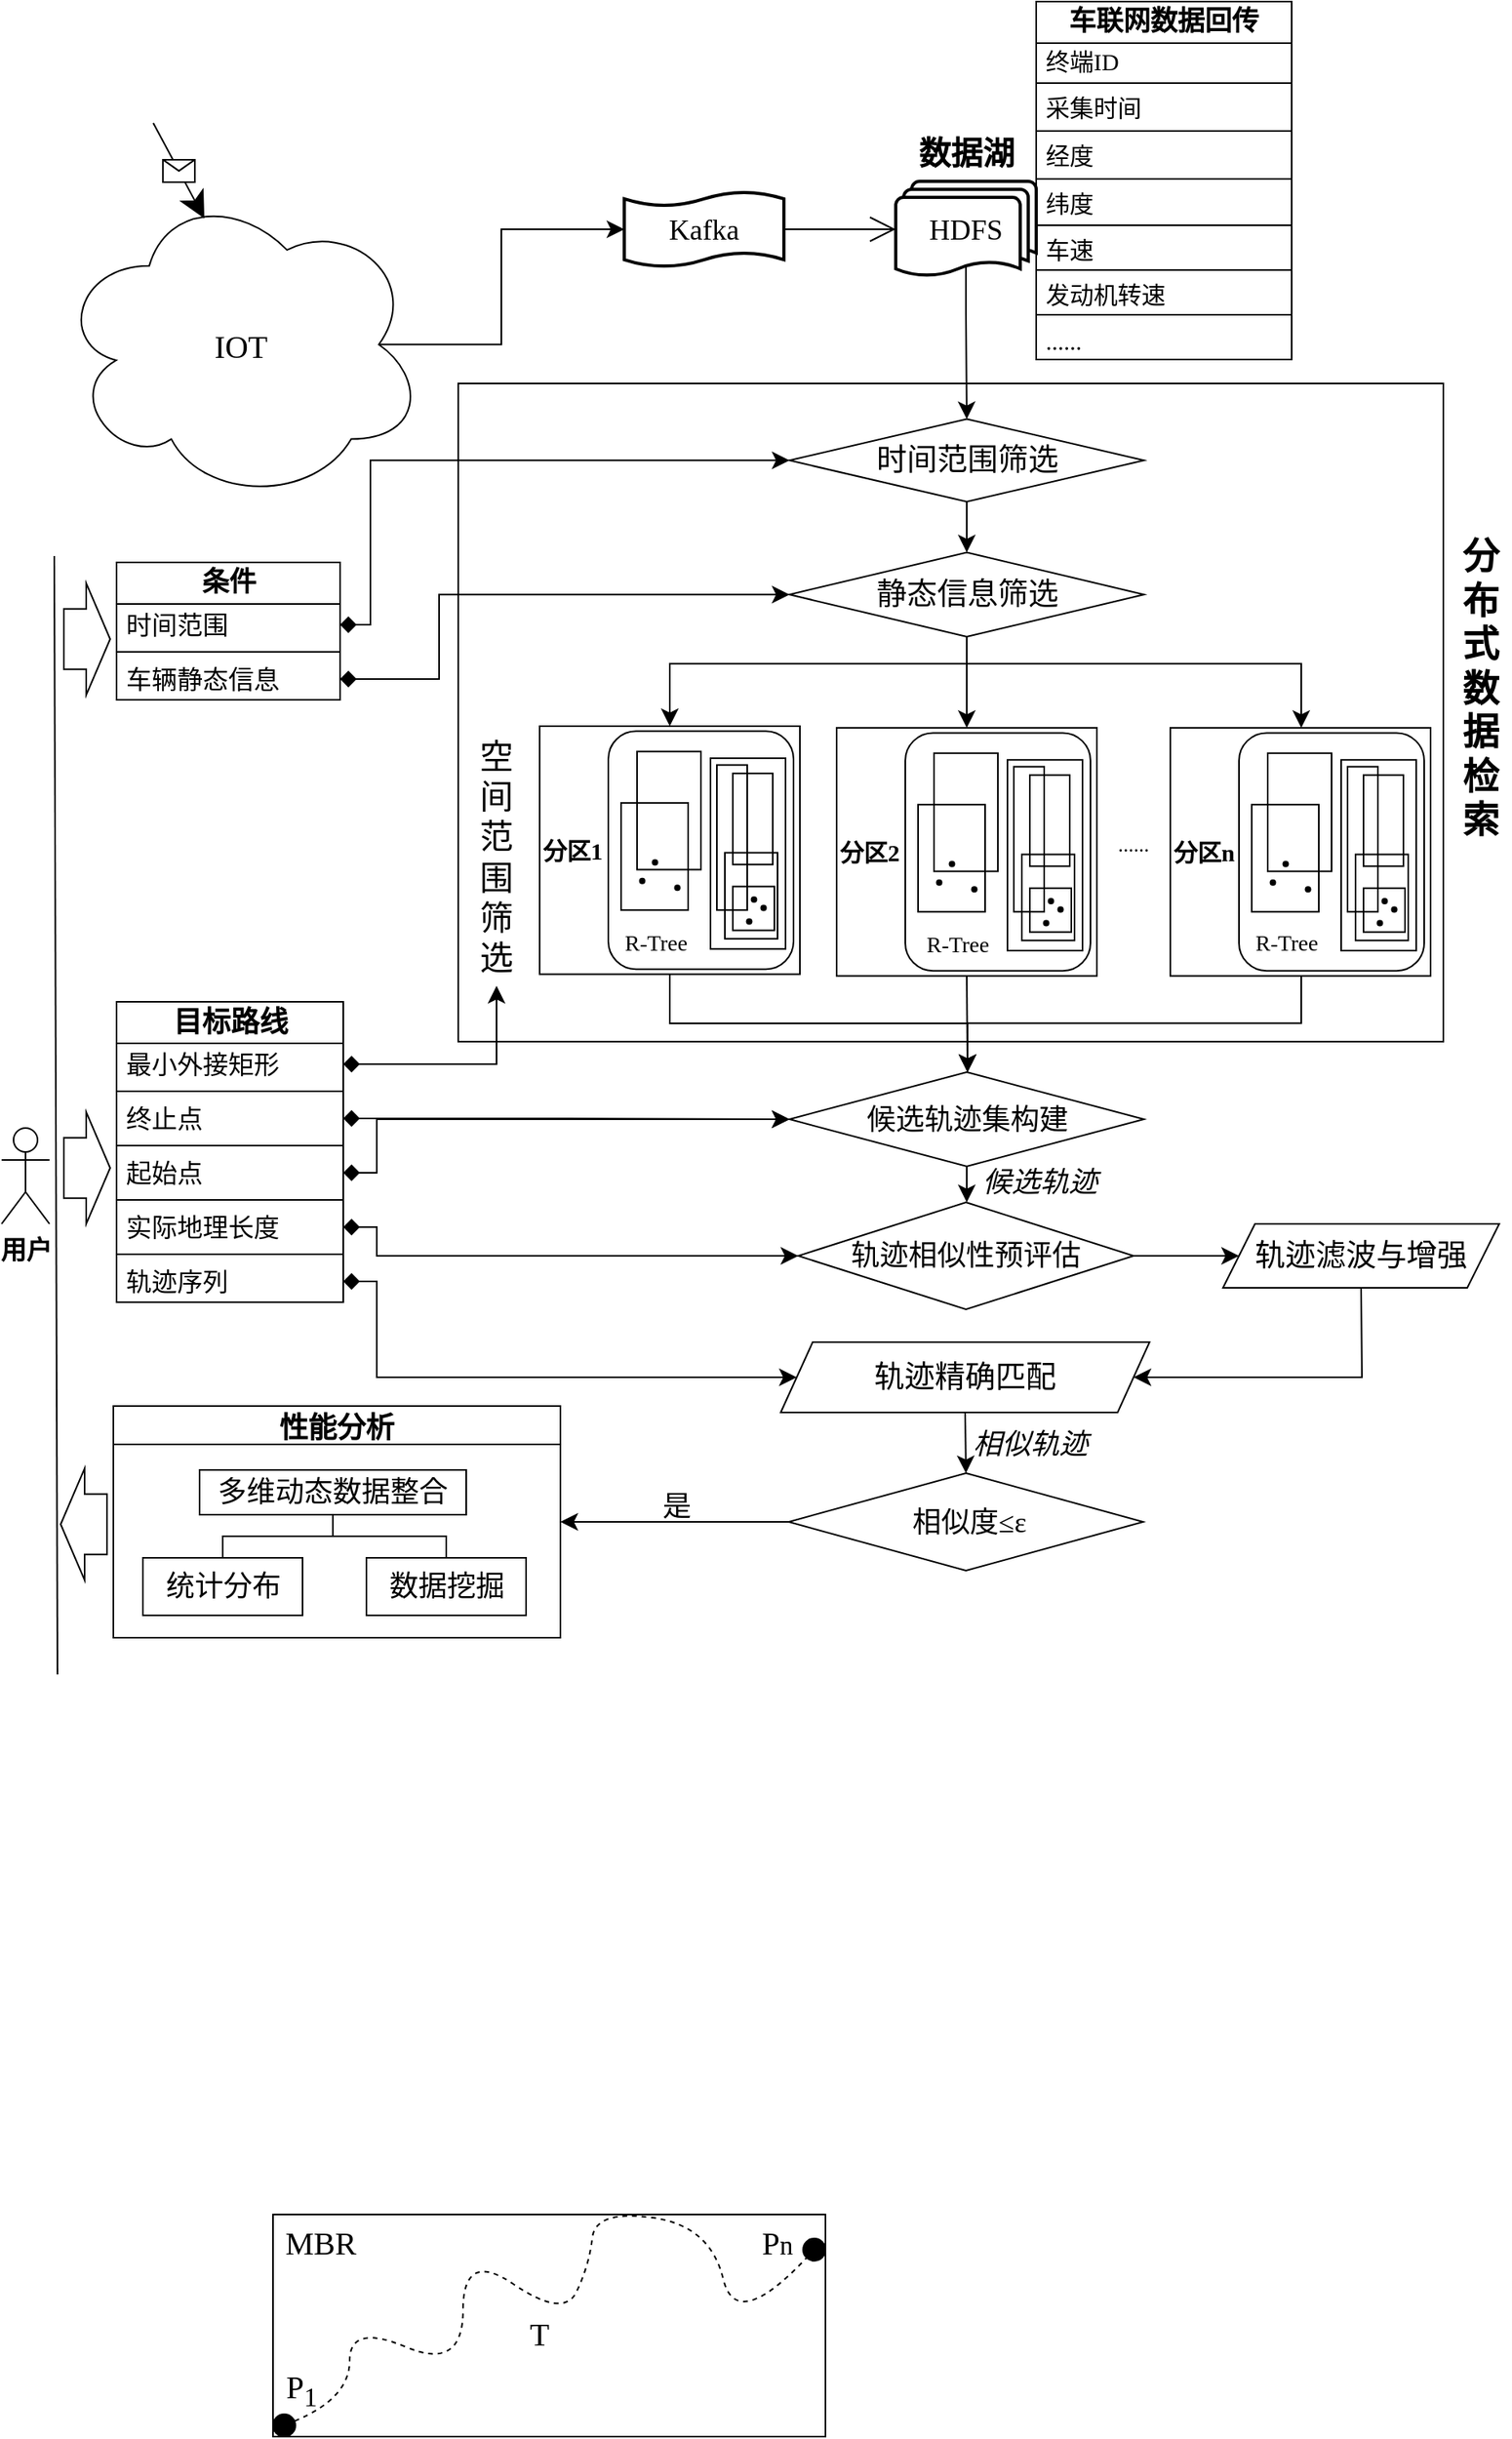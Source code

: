 <mxfile version="24.7.8">
  <diagram name="第 1 页" id="QPPe_mM45RTRhulqxfoM">
    <mxGraphModel dx="2209" dy="1094" grid="0" gridSize="10" guides="1" tooltips="1" connect="1" arrows="1" fold="1" page="1" pageScale="1" pageWidth="3300" pageHeight="2339" math="0" shadow="0">
      <root>
        <mxCell id="0" />
        <mxCell id="1" parent="0" />
        <mxCell id="G1OYZxIr4WpRyJIPXuP--4" value="" style="rounded=0;whiteSpace=wrap;html=1;fontFamily=Architects Daughter;fontSource=https%3A%2F%2Ffonts.googleapis.com%2Fcss%3Ffamily%3DArchitects%2BDaughter;" vertex="1" parent="1">
          <mxGeometry x="448" y="1485" width="346" height="139" as="geometry" />
        </mxCell>
        <mxCell id="3G0diSPvrYinm9wSDgkd-9" value="目标路线" style="swimlane;fontStyle=1;childLayout=stackLayout;horizontal=1;startSize=26;fillColor=none;horizontalStack=0;resizeParent=1;resizeParentMax=0;resizeLast=0;collapsible=1;marginBottom=0;html=1;fontFamily=宋体;fontSize=18;verticalAlign=middle;" parent="1" vertex="1">
          <mxGeometry x="350" y="726" width="142" height="188" as="geometry">
            <mxRectangle x="360" y="410" width="110" height="30" as="alternateBounds" />
          </mxGeometry>
        </mxCell>
        <mxCell id="3G0diSPvrYinm9wSDgkd-19" value="最小外接矩形" style="text;strokeColor=none;fillColor=none;align=left;verticalAlign=middle;spacingLeft=4;spacingRight=4;overflow=hidden;rotatable=0;points=[[0,0.5],[1,0.5]];portConstraint=eastwest;whiteSpace=wrap;html=1;fontFamily=宋体;fontStyle=0;fontSize=16;" parent="3G0diSPvrYinm9wSDgkd-9" vertex="1">
          <mxGeometry y="26" width="142" height="26" as="geometry" />
        </mxCell>
        <mxCell id="3G0diSPvrYinm9wSDgkd-36" value="" style="line;strokeWidth=1;fillColor=none;align=left;verticalAlign=middle;spacingTop=-1;spacingLeft=3;spacingRight=3;rotatable=0;labelPosition=right;points=[];portConstraint=eastwest;strokeColor=inherit;fontFamily=宋体;" parent="3G0diSPvrYinm9wSDgkd-9" vertex="1">
          <mxGeometry y="52" width="142" height="8" as="geometry" />
        </mxCell>
        <mxCell id="3G0diSPvrYinm9wSDgkd-18" value="终止点" style="text;strokeColor=none;fillColor=none;align=left;verticalAlign=middle;spacingLeft=4;spacingRight=4;overflow=hidden;rotatable=0;points=[[0,0.5],[1,0.5]];portConstraint=eastwest;whiteSpace=wrap;html=1;fontFamily=宋体;fontStyle=0;fontSize=16;" parent="3G0diSPvrYinm9wSDgkd-9" vertex="1">
          <mxGeometry y="60" width="142" height="26" as="geometry" />
        </mxCell>
        <mxCell id="3G0diSPvrYinm9wSDgkd-35" value="" style="line;strokeWidth=1;fillColor=none;align=left;verticalAlign=middle;spacingTop=-1;spacingLeft=3;spacingRight=3;rotatable=0;labelPosition=right;points=[];portConstraint=eastwest;strokeColor=inherit;fontFamily=宋体;" parent="3G0diSPvrYinm9wSDgkd-9" vertex="1">
          <mxGeometry y="86" width="142" height="8" as="geometry" />
        </mxCell>
        <mxCell id="3G0diSPvrYinm9wSDgkd-201" value="起始点" style="text;strokeColor=none;fillColor=none;align=left;verticalAlign=middle;spacingLeft=4;spacingRight=4;overflow=hidden;rotatable=0;points=[[0,0.5],[1,0.5]];portConstraint=eastwest;whiteSpace=wrap;html=1;fontFamily=宋体;fontStyle=0;fontSize=16;" parent="3G0diSPvrYinm9wSDgkd-9" vertex="1">
          <mxGeometry y="94" width="142" height="26" as="geometry" />
        </mxCell>
        <mxCell id="3G0diSPvrYinm9wSDgkd-37" value="" style="line;strokeWidth=1;fillColor=none;align=left;verticalAlign=middle;spacingTop=-1;spacingLeft=3;spacingRight=3;rotatable=0;labelPosition=right;points=[];portConstraint=eastwest;strokeColor=inherit;fontFamily=宋体;" parent="3G0diSPvrYinm9wSDgkd-9" vertex="1">
          <mxGeometry y="120" width="142" height="8" as="geometry" />
        </mxCell>
        <mxCell id="3G0diSPvrYinm9wSDgkd-12" value="实际地理长度" style="text;strokeColor=none;fillColor=none;align=left;verticalAlign=middle;spacingLeft=4;spacingRight=4;overflow=hidden;rotatable=0;points=[[0,0.5],[1,0.5]];portConstraint=eastwest;whiteSpace=wrap;html=1;fontFamily=宋体;fontStyle=0;fontSize=16;" parent="3G0diSPvrYinm9wSDgkd-9" vertex="1">
          <mxGeometry y="128" width="142" height="26" as="geometry" />
        </mxCell>
        <mxCell id="3G0diSPvrYinm9wSDgkd-34" value="" style="line;strokeWidth=1;fillColor=none;align=left;verticalAlign=middle;spacingTop=-1;spacingLeft=3;spacingRight=3;rotatable=0;labelPosition=right;points=[];portConstraint=eastwest;strokeColor=inherit;fontFamily=宋体;" parent="3G0diSPvrYinm9wSDgkd-9" vertex="1">
          <mxGeometry y="154" width="142" height="8" as="geometry" />
        </mxCell>
        <mxCell id="3G0diSPvrYinm9wSDgkd-10" value="轨迹序列" style="text;strokeColor=none;fillColor=none;align=left;verticalAlign=middle;spacingLeft=4;spacingRight=4;overflow=hidden;rotatable=0;points=[[0,0.5],[1,0.5]];portConstraint=eastwest;whiteSpace=wrap;html=1;fontFamily=宋体;fontStyle=0;fontSize=16;" parent="3G0diSPvrYinm9wSDgkd-9" vertex="1">
          <mxGeometry y="162" width="142" height="26" as="geometry" />
        </mxCell>
        <mxCell id="3G0diSPvrYinm9wSDgkd-20" value="Kafka" style="shape=tape;whiteSpace=wrap;html=1;strokeWidth=2;size=0.19;fontFamily=宋体;fontStyle=0;fontSize=18;" parent="1" vertex="1">
          <mxGeometry x="668" y="219" width="100" height="47" as="geometry" />
        </mxCell>
        <mxCell id="3G0diSPvrYinm9wSDgkd-21" value="HDFS" style="strokeWidth=2;html=1;shape=mxgraph.flowchart.multi-document;whiteSpace=wrap;fontFamily=宋体;fontSize=18;fontStyle=0" parent="1" vertex="1">
          <mxGeometry x="838" y="212.5" width="88" height="60" as="geometry" />
        </mxCell>
        <mxCell id="3G0diSPvrYinm9wSDgkd-22" style="edgeStyle=none;curved=1;rounded=0;orthogonalLoop=1;jettySize=auto;html=1;exitX=1;exitY=0.5;exitDx=0;exitDy=0;exitPerimeter=0;entryX=0;entryY=0.5;entryDx=0;entryDy=0;entryPerimeter=0;fontFamily=宋体;fontSize=16;startSize=14;endArrow=open;endSize=14;sourcePerimeterSpacing=8;targetPerimeterSpacing=8;" parent="1" source="3G0diSPvrYinm9wSDgkd-20" target="3G0diSPvrYinm9wSDgkd-21" edge="1">
          <mxGeometry relative="1" as="geometry" />
        </mxCell>
        <mxCell id="3G0diSPvrYinm9wSDgkd-23" value="车联网数据回传" style="swimlane;fontStyle=1;align=center;verticalAlign=middle;childLayout=stackLayout;horizontal=1;startSize=26;horizontalStack=0;resizeParent=1;resizeParentMax=0;resizeLast=0;collapsible=1;marginBottom=0;whiteSpace=wrap;html=1;fontFamily=宋体;fontSize=17;" parent="1" vertex="1">
          <mxGeometry x="926" y="100" width="160" height="224" as="geometry" />
        </mxCell>
        <mxCell id="3G0diSPvrYinm9wSDgkd-24" value="终端ID" style="text;strokeColor=none;fillColor=none;align=left;verticalAlign=middle;spacingLeft=4;spacingRight=4;overflow=hidden;rotatable=0;points=[[0,0.5],[1,0.5]];portConstraint=eastwest;whiteSpace=wrap;html=1;fontFamily=宋体;fontSize=15;fontColor=#000000;" parent="3G0diSPvrYinm9wSDgkd-23" vertex="1">
          <mxGeometry y="26" width="160" height="21" as="geometry" />
        </mxCell>
        <mxCell id="3G0diSPvrYinm9wSDgkd-38" value="" style="line;strokeWidth=1;fillColor=none;align=left;verticalAlign=middle;spacingTop=-1;spacingLeft=3;spacingRight=3;rotatable=0;labelPosition=right;points=[];portConstraint=eastwest;strokeColor=inherit;fontFamily=宋体;" parent="3G0diSPvrYinm9wSDgkd-23" vertex="1">
          <mxGeometry y="47" width="160" height="8" as="geometry" />
        </mxCell>
        <mxCell id="3G0diSPvrYinm9wSDgkd-27" value="采集时间" style="text;strokeColor=none;fillColor=none;align=left;verticalAlign=middle;spacingLeft=4;spacingRight=4;overflow=hidden;rotatable=0;points=[[0,0.5],[1,0.5]];portConstraint=eastwest;whiteSpace=wrap;html=1;fontFamily=宋体;fontSize=15;fontColor=#000000;" parent="3G0diSPvrYinm9wSDgkd-23" vertex="1">
          <mxGeometry y="55" width="160" height="22" as="geometry" />
        </mxCell>
        <mxCell id="3G0diSPvrYinm9wSDgkd-39" value="" style="line;strokeWidth=1;fillColor=none;align=left;verticalAlign=middle;spacingTop=-1;spacingLeft=3;spacingRight=3;rotatable=0;labelPosition=right;points=[];portConstraint=eastwest;strokeColor=inherit;fontFamily=宋体;" parent="3G0diSPvrYinm9wSDgkd-23" vertex="1">
          <mxGeometry y="77" width="160" height="8" as="geometry" />
        </mxCell>
        <mxCell id="3G0diSPvrYinm9wSDgkd-26" value="经度" style="text;strokeColor=none;fillColor=none;align=left;verticalAlign=middle;spacingLeft=4;spacingRight=4;overflow=hidden;rotatable=0;points=[[0,0.5],[1,0.5]];portConstraint=eastwest;whiteSpace=wrap;html=1;fontFamily=宋体;fontSize=15;fontColor=#000000;" parent="3G0diSPvrYinm9wSDgkd-23" vertex="1">
          <mxGeometry y="85" width="160" height="22" as="geometry" />
        </mxCell>
        <mxCell id="3G0diSPvrYinm9wSDgkd-51" value="" style="line;strokeWidth=1;fillColor=none;align=left;verticalAlign=middle;spacingTop=-1;spacingLeft=3;spacingRight=3;rotatable=0;labelPosition=right;points=[];portConstraint=eastwest;strokeColor=inherit;fontFamily=宋体;" parent="3G0diSPvrYinm9wSDgkd-23" vertex="1">
          <mxGeometry y="107" width="160" height="8" as="geometry" />
        </mxCell>
        <mxCell id="3G0diSPvrYinm9wSDgkd-48" value="纬度" style="text;strokeColor=none;fillColor=none;align=left;verticalAlign=middle;spacingLeft=4;spacingRight=4;overflow=hidden;rotatable=0;points=[[0,0.5],[1,0.5]];portConstraint=eastwest;whiteSpace=wrap;html=1;fontFamily=宋体;fontSize=15;fontColor=#000000;" parent="3G0diSPvrYinm9wSDgkd-23" vertex="1">
          <mxGeometry y="115" width="160" height="21" as="geometry" />
        </mxCell>
        <mxCell id="3G0diSPvrYinm9wSDgkd-52" value="" style="line;strokeWidth=1;fillColor=none;align=left;verticalAlign=middle;spacingTop=-1;spacingLeft=3;spacingRight=3;rotatable=0;labelPosition=right;points=[];portConstraint=eastwest;strokeColor=inherit;fontFamily=宋体;" parent="3G0diSPvrYinm9wSDgkd-23" vertex="1">
          <mxGeometry y="136" width="160" height="8" as="geometry" />
        </mxCell>
        <mxCell id="3G0diSPvrYinm9wSDgkd-40" value="车速" style="text;strokeColor=none;fillColor=none;align=left;verticalAlign=middle;spacingLeft=4;spacingRight=4;overflow=hidden;rotatable=0;points=[[0,0.5],[1,0.5]];portConstraint=eastwest;whiteSpace=wrap;html=1;fontFamily=宋体;fontSize=15;fontColor=#000000;" parent="3G0diSPvrYinm9wSDgkd-23" vertex="1">
          <mxGeometry y="144" width="160" height="20" as="geometry" />
        </mxCell>
        <mxCell id="3G0diSPvrYinm9wSDgkd-53" value="" style="line;strokeWidth=1;fillColor=none;align=left;verticalAlign=middle;spacingTop=-1;spacingLeft=3;spacingRight=3;rotatable=0;labelPosition=right;points=[];portConstraint=eastwest;strokeColor=inherit;fontFamily=宋体;" parent="3G0diSPvrYinm9wSDgkd-23" vertex="1">
          <mxGeometry y="164" width="160" height="8" as="geometry" />
        </mxCell>
        <mxCell id="3G0diSPvrYinm9wSDgkd-49" value="发动机转速" style="text;strokeColor=none;fillColor=none;align=left;verticalAlign=middle;spacingLeft=4;spacingRight=4;overflow=hidden;rotatable=0;points=[[0,0.5],[1,0.5]];portConstraint=eastwest;whiteSpace=wrap;html=1;fontFamily=宋体;fontSize=15;fontColor=#000000;" parent="3G0diSPvrYinm9wSDgkd-23" vertex="1">
          <mxGeometry y="172" width="160" height="20" as="geometry" />
        </mxCell>
        <mxCell id="3G0diSPvrYinm9wSDgkd-54" value="" style="line;strokeWidth=1;fillColor=none;align=left;verticalAlign=middle;spacingTop=-1;spacingLeft=3;spacingRight=3;rotatable=0;labelPosition=right;points=[];portConstraint=eastwest;strokeColor=inherit;fontFamily=宋体;" parent="3G0diSPvrYinm9wSDgkd-23" vertex="1">
          <mxGeometry y="192" width="160" height="8" as="geometry" />
        </mxCell>
        <mxCell id="3G0diSPvrYinm9wSDgkd-50" value="......" style="text;strokeColor=none;fillColor=none;align=left;verticalAlign=middle;spacingLeft=4;spacingRight=4;overflow=hidden;rotatable=0;points=[[0,0.5],[1,0.5]];portConstraint=eastwest;whiteSpace=wrap;html=1;fontFamily=宋体;fontSize=15;fontColor=#000000;" parent="3G0diSPvrYinm9wSDgkd-23" vertex="1">
          <mxGeometry y="200" width="160" height="24" as="geometry" />
        </mxCell>
        <mxCell id="3G0diSPvrYinm9wSDgkd-55" value="IOT" style="ellipse;shape=cloud;whiteSpace=wrap;html=1;align=center;fontFamily=宋体;fontSize=20;" parent="1" vertex="1">
          <mxGeometry x="313" y="216" width="230" height="197.25" as="geometry" />
        </mxCell>
        <mxCell id="3G0diSPvrYinm9wSDgkd-160" value="候选轨迹集构建" style="rhombus;whiteSpace=wrap;html=1;fontFamily=宋体;fontSize=18;" parent="1" vertex="1">
          <mxGeometry x="771.5" y="770" width="222" height="59" as="geometry" />
        </mxCell>
        <mxCell id="3G0diSPvrYinm9wSDgkd-166" value="轨迹滤波与增强" style="shape=parallelogram;perimeter=parallelogramPerimeter;whiteSpace=wrap;html=1;fixedSize=1;fontFamily=宋体;fontSize=19;" parent="1" vertex="1">
          <mxGeometry x="1043" y="865" width="173" height="40" as="geometry" />
        </mxCell>
        <mxCell id="3G0diSPvrYinm9wSDgkd-167" value="轨迹精确匹配" style="shape=parallelogram;perimeter=parallelogramPerimeter;whiteSpace=wrap;html=1;fixedSize=1;fontFamily=宋体;fontSize=19;" parent="1" vertex="1">
          <mxGeometry x="766" y="939" width="231" height="44" as="geometry" />
        </mxCell>
        <mxCell id="3G0diSPvrYinm9wSDgkd-168" value="" style="edgeStyle=elbowEdgeStyle;elbow=horizontal;endArrow=classic;html=1;curved=0;rounded=0;endSize=8;startSize=8;fontFamily=宋体;fontSize=16;sourcePerimeterSpacing=8;targetPerimeterSpacing=8;entryX=0;entryY=0.5;entryDx=0;entryDy=0;exitX=1;exitY=0.5;exitDx=0;exitDy=0;" parent="1" source="G1OYZxIr4WpRyJIPXuP--146" target="3G0diSPvrYinm9wSDgkd-166" edge="1">
          <mxGeometry width="50" height="50" relative="1" as="geometry">
            <mxPoint x="987" y="873" as="sourcePoint" />
            <mxPoint x="727" y="954" as="targetPoint" />
          </mxGeometry>
        </mxCell>
        <mxCell id="3G0diSPvrYinm9wSDgkd-170" value="" style="edgeStyle=elbowEdgeStyle;elbow=horizontal;endArrow=classic;html=1;curved=0;rounded=0;endSize=8;startSize=8;fontFamily=宋体;fontSize=16;sourcePerimeterSpacing=8;targetPerimeterSpacing=8;exitX=0.5;exitY=1;exitDx=0;exitDy=0;entryX=1;entryY=0.5;entryDx=0;entryDy=0;" parent="1" source="3G0diSPvrYinm9wSDgkd-166" target="3G0diSPvrYinm9wSDgkd-167" edge="1">
          <mxGeometry width="50" height="50" relative="1" as="geometry">
            <mxPoint x="1104" y="1022" as="sourcePoint" />
            <mxPoint x="1154" y="972" as="targetPoint" />
            <Array as="points">
              <mxPoint x="1130" y="929" />
              <mxPoint x="1117" y="924" />
            </Array>
          </mxGeometry>
        </mxCell>
        <mxCell id="3G0diSPvrYinm9wSDgkd-171" value="&lt;span style=&quot;text-align: justify; background-color: rgb(255, 255, 255);&quot;&gt;&lt;font style=&quot;font-size: 18px;&quot;&gt;&amp;nbsp;相似度≤ε&lt;/font&gt;&lt;/span&gt;" style="rhombus;whiteSpace=wrap;html=1;fontFamily=宋体;fontSize=18;" parent="1" vertex="1">
          <mxGeometry x="771" y="1021" width="222" height="61" as="geometry" />
        </mxCell>
        <mxCell id="3G0diSPvrYinm9wSDgkd-174" value="" style="edgeStyle=elbowEdgeStyle;elbow=horizontal;endArrow=classic;html=1;curved=0;rounded=0;endSize=8;startSize=8;fontFamily=宋体;fontSize=16;sourcePerimeterSpacing=8;targetPerimeterSpacing=8;exitX=0.5;exitY=1;exitDx=0;exitDy=0;entryX=0.5;entryY=0;entryDx=0;entryDy=0;" parent="1" source="3G0diSPvrYinm9wSDgkd-167" target="3G0diSPvrYinm9wSDgkd-171" edge="1">
          <mxGeometry width="50" height="50" relative="1" as="geometry">
            <mxPoint x="734" y="754" as="sourcePoint" />
            <mxPoint x="849" y="1065" as="targetPoint" />
          </mxGeometry>
        </mxCell>
        <mxCell id="3G0diSPvrYinm9wSDgkd-178" value="性能分析" style="swimlane;startSize=24;horizontal=1;containerType=tree;newEdgeStyle={&quot;edgeStyle&quot;:&quot;elbowEdgeStyle&quot;,&quot;startArrow&quot;:&quot;none&quot;,&quot;endArrow&quot;:&quot;none&quot;};fontFamily=宋体;fontSize=18;" parent="1" vertex="1">
          <mxGeometry x="348" y="979" width="280" height="145" as="geometry" />
        </mxCell>
        <mxCell id="3G0diSPvrYinm9wSDgkd-179" value="" style="edgeStyle=elbowEdgeStyle;elbow=vertical;sourcePerimeterSpacing=0;targetPerimeterSpacing=0;startArrow=none;endArrow=none;rounded=0;curved=0;fontFamily=宋体;fontSize=16;startSize=14;endSize=14;" parent="3G0diSPvrYinm9wSDgkd-178" source="3G0diSPvrYinm9wSDgkd-181" target="3G0diSPvrYinm9wSDgkd-182" edge="1">
          <mxGeometry relative="1" as="geometry" />
        </mxCell>
        <mxCell id="3G0diSPvrYinm9wSDgkd-180" value="" style="edgeStyle=elbowEdgeStyle;elbow=vertical;sourcePerimeterSpacing=0;targetPerimeterSpacing=0;startArrow=none;endArrow=none;rounded=0;curved=0;fontFamily=宋体;fontSize=16;startSize=14;endSize=14;" parent="3G0diSPvrYinm9wSDgkd-178" source="3G0diSPvrYinm9wSDgkd-181" target="3G0diSPvrYinm9wSDgkd-183" edge="1">
          <mxGeometry relative="1" as="geometry" />
        </mxCell>
        <UserObject label="多维动态数据整合" treeRoot="1" id="3G0diSPvrYinm9wSDgkd-181">
          <mxCell style="whiteSpace=wrap;html=1;align=center;treeFolding=1;treeMoving=1;newEdgeStyle={&quot;edgeStyle&quot;:&quot;elbowEdgeStyle&quot;,&quot;startArrow&quot;:&quot;none&quot;,&quot;endArrow&quot;:&quot;none&quot;};fontFamily=宋体;fontSize=18;" parent="3G0diSPvrYinm9wSDgkd-178" vertex="1">
            <mxGeometry x="54" y="40" width="167" height="28" as="geometry" />
          </mxCell>
        </UserObject>
        <mxCell id="3G0diSPvrYinm9wSDgkd-182" value="统计分布" style="whiteSpace=wrap;html=1;align=center;verticalAlign=middle;treeFolding=1;treeMoving=1;newEdgeStyle={&quot;edgeStyle&quot;:&quot;elbowEdgeStyle&quot;,&quot;startArrow&quot;:&quot;none&quot;,&quot;endArrow&quot;:&quot;none&quot;};fontFamily=宋体;fontSize=18;" parent="3G0diSPvrYinm9wSDgkd-178" vertex="1">
          <mxGeometry x="18.5" y="95" width="100" height="36" as="geometry" />
        </mxCell>
        <mxCell id="3G0diSPvrYinm9wSDgkd-183" value="数据挖掘" style="whiteSpace=wrap;html=1;align=center;verticalAlign=middle;treeFolding=1;treeMoving=1;newEdgeStyle={&quot;edgeStyle&quot;:&quot;elbowEdgeStyle&quot;,&quot;startArrow&quot;:&quot;none&quot;,&quot;endArrow&quot;:&quot;none&quot;};fontFamily=宋体;fontSize=18;" parent="3G0diSPvrYinm9wSDgkd-178" vertex="1">
          <mxGeometry x="158.5" y="95" width="100" height="36" as="geometry" />
        </mxCell>
        <mxCell id="3G0diSPvrYinm9wSDgkd-184" value="" style="edgeStyle=elbowEdgeStyle;elbow=horizontal;endArrow=classic;html=1;curved=0;rounded=0;endSize=8;startSize=8;fontFamily=宋体;fontSize=16;sourcePerimeterSpacing=8;targetPerimeterSpacing=8;exitX=0;exitY=0.5;exitDx=0;exitDy=0;entryX=1;entryY=0.5;entryDx=0;entryDy=0;" parent="1" source="3G0diSPvrYinm9wSDgkd-171" target="3G0diSPvrYinm9wSDgkd-178" edge="1">
          <mxGeometry width="50" height="50" relative="1" as="geometry">
            <mxPoint x="745" y="1178" as="sourcePoint" />
            <mxPoint x="795" y="1128" as="targetPoint" />
          </mxGeometry>
        </mxCell>
        <mxCell id="3G0diSPvrYinm9wSDgkd-186" value="" style="edgeStyle=elbowEdgeStyle;elbow=horizontal;endArrow=classic;html=1;curved=0;rounded=0;endSize=8;startSize=8;fontFamily=宋体;fontSize=16;sourcePerimeterSpacing=8;targetPerimeterSpacing=8;exitX=0.875;exitY=0.5;exitDx=0;exitDy=0;exitPerimeter=0;entryX=0;entryY=0.5;entryDx=0;entryDy=0;entryPerimeter=0;" parent="1" source="3G0diSPvrYinm9wSDgkd-55" target="3G0diSPvrYinm9wSDgkd-20" edge="1">
          <mxGeometry width="50" height="50" relative="1" as="geometry">
            <mxPoint x="544" y="301" as="sourcePoint" />
            <mxPoint x="594" y="251" as="targetPoint" />
          </mxGeometry>
        </mxCell>
        <mxCell id="3G0diSPvrYinm9wSDgkd-187" value="&lt;font size=&quot;1&quot; style=&quot;&quot;&gt;&lt;b style=&quot;font-size: 16px;&quot;&gt;用户&lt;/b&gt;&lt;/font&gt;" style="shape=umlActor;verticalLabelPosition=bottom;verticalAlign=top;html=1;fontFamily=宋体;" parent="1" vertex="1">
          <mxGeometry x="278" y="805" width="30" height="60" as="geometry" />
        </mxCell>
        <mxCell id="3G0diSPvrYinm9wSDgkd-191" value="" style="endArrow=none;html=1;rounded=0;fontFamily=宋体;fontSize=16;startSize=14;endSize=14;sourcePerimeterSpacing=8;targetPerimeterSpacing=8;curved=1;" parent="1" edge="1">
          <mxGeometry width="50" height="50" relative="1" as="geometry">
            <mxPoint x="313" y="1147" as="sourcePoint" />
            <mxPoint x="311" y="447" as="targetPoint" />
          </mxGeometry>
        </mxCell>
        <mxCell id="3G0diSPvrYinm9wSDgkd-197" value="数据湖" style="text;html=1;align=center;verticalAlign=middle;whiteSpace=wrap;rounded=0;fontSize=20;fontFamily=宋体;fontStyle=1" parent="1" vertex="1">
          <mxGeometry x="842" y="179" width="81" height="30" as="geometry" />
        </mxCell>
        <mxCell id="3G0diSPvrYinm9wSDgkd-198" value="是" style="text;html=1;align=center;verticalAlign=middle;whiteSpace=wrap;rounded=0;fontSize=18;fontFamily=宋体;" parent="1" vertex="1">
          <mxGeometry x="671" y="1027" width="60" height="30" as="geometry" />
        </mxCell>
        <mxCell id="3G0diSPvrYinm9wSDgkd-226" value="候选轨迹" style="text;html=1;align=center;verticalAlign=middle;whiteSpace=wrap;rounded=0;fontSize=18;fontFamily=宋体;fontStyle=2" parent="1" vertex="1">
          <mxGeometry x="887" y="824" width="83" height="30" as="geometry" />
        </mxCell>
        <mxCell id="3G0diSPvrYinm9wSDgkd-227" value="相似轨迹" style="text;html=1;align=center;verticalAlign=middle;whiteSpace=wrap;rounded=0;fontSize=18;fontFamily=宋体;fontStyle=2" parent="1" vertex="1">
          <mxGeometry x="881" y="988" width="83" height="30" as="geometry" />
        </mxCell>
        <mxCell id="7TAQLzED8YgwvD5aUBoT-1" value="" style="endArrow=classic;html=1;rounded=0;fontFamily=Architects Daughter;fontSource=https%3A%2F%2Ffonts.googleapis.com%2Fcss%3Ffamily%3DArchitects%2BDaughter;fontSize=16;startSize=14;endSize=14;sourcePerimeterSpacing=8;targetPerimeterSpacing=8;curved=1;entryX=0.4;entryY=0.1;entryDx=0;entryDy=0;entryPerimeter=0;" parent="1" target="3G0diSPvrYinm9wSDgkd-55" edge="1">
          <mxGeometry relative="1" as="geometry">
            <mxPoint x="373" y="176" as="sourcePoint" />
            <mxPoint x="473" y="176" as="targetPoint" />
          </mxGeometry>
        </mxCell>
        <mxCell id="7TAQLzED8YgwvD5aUBoT-2" value="" style="shape=message;html=1;outlineConnect=0;fontFamily=Architects Daughter;fontSource=https%3A%2F%2Ffonts.googleapis.com%2Fcss%3Ffamily%3DArchitects%2BDaughter;" parent="7TAQLzED8YgwvD5aUBoT-1" vertex="1">
          <mxGeometry width="20" height="14" relative="1" as="geometry">
            <mxPoint x="-10" y="-7" as="offset" />
          </mxGeometry>
        </mxCell>
        <mxCell id="G1OYZxIr4WpRyJIPXuP--2" value="" style="curved=1;endArrow=oval;html=1;rounded=0;fontFamily=Architects Daughter;fontSource=https%3A%2F%2Ffonts.googleapis.com%2Fcss%3Ffamily%3DArchitects%2BDaughter;fontSize=16;startSize=14;endSize=14;sourcePerimeterSpacing=8;targetPerimeterSpacing=8;endFill=1;startArrow=oval;startFill=1;dashed=1;" edge="1" parent="1">
          <mxGeometry width="50" height="50" relative="1" as="geometry">
            <mxPoint x="455" y="1617" as="sourcePoint" />
            <mxPoint x="787" y="1507" as="targetPoint" />
            <Array as="points">
              <mxPoint x="496" y="1600" />
              <mxPoint x="496" y="1553" />
              <mxPoint x="567" y="1583" />
              <mxPoint x="567" y="1507" />
              <mxPoint x="630" y="1550" />
              <mxPoint x="646" y="1517" />
              <mxPoint x="650" y="1482" />
              <mxPoint x="722" y="1492" />
              <mxPoint x="738" y="1559" />
            </Array>
          </mxGeometry>
        </mxCell>
        <mxCell id="G1OYZxIr4WpRyJIPXuP--5" value="&lt;font face=&quot;Times New Roman&quot;&gt;P&lt;sub&gt;1&lt;/sub&gt;&lt;/font&gt;" style="text;strokeColor=none;fillColor=none;html=1;align=center;verticalAlign=middle;whiteSpace=wrap;rounded=0;fontSize=20;fontFamily=Architects Daughter;fontSource=https%3A%2F%2Ffonts.googleapis.com%2Fcss%3Ffamily%3DArchitects%2BDaughter;" vertex="1" parent="1">
          <mxGeometry x="436" y="1580" width="60" height="30" as="geometry" />
        </mxCell>
        <mxCell id="G1OYZxIr4WpRyJIPXuP--6" value="&lt;font face=&quot;Times New Roman&quot;&gt;P&lt;span style=&quot;font-size: 16.667px;&quot;&gt;n&lt;/span&gt;&lt;/font&gt;" style="text;strokeColor=none;fillColor=none;html=1;align=center;verticalAlign=middle;whiteSpace=wrap;rounded=0;fontSize=20;fontFamily=Architects Daughter;fontSource=https%3A%2F%2Ffonts.googleapis.com%2Fcss%3Ffamily%3DArchitects%2BDaughter;" vertex="1" parent="1">
          <mxGeometry x="734" y="1488" width="60" height="30" as="geometry" />
        </mxCell>
        <mxCell id="G1OYZxIr4WpRyJIPXuP--7" value="&lt;font face=&quot;Times New Roman&quot;&gt;MBR&lt;/font&gt;" style="text;strokeColor=none;fillColor=none;html=1;align=center;verticalAlign=middle;whiteSpace=wrap;rounded=0;fontSize=20;fontFamily=Architects Daughter;fontSource=https%3A%2F%2Ffonts.googleapis.com%2Fcss%3Ffamily%3DArchitects%2BDaughter;" vertex="1" parent="1">
          <mxGeometry x="448" y="1488" width="60" height="30" as="geometry" />
        </mxCell>
        <mxCell id="G1OYZxIr4WpRyJIPXuP--8" value="&lt;font face=&quot;Times New Roman&quot;&gt;T&lt;/font&gt;" style="text;strokeColor=none;fillColor=none;html=1;align=center;verticalAlign=middle;whiteSpace=wrap;rounded=0;fontSize=20;fontFamily=Architects Daughter;fontSource=https%3A%2F%2Ffonts.googleapis.com%2Fcss%3Ffamily%3DArchitects%2BDaughter;" vertex="1" parent="1">
          <mxGeometry x="585" y="1545" width="60" height="30" as="geometry" />
        </mxCell>
        <mxCell id="G1OYZxIr4WpRyJIPXuP--142" value="" style="group" vertex="1" connectable="0" parent="1">
          <mxGeometry x="561" y="356" width="617" height="414" as="geometry" />
        </mxCell>
        <mxCell id="G1OYZxIr4WpRyJIPXuP--134" value="" style="rounded=0;whiteSpace=wrap;html=1;fontFamily=Architects Daughter;fontSource=https%3A%2F%2Ffonts.googleapis.com%2Fcss%3Ffamily%3DArchitects%2BDaughter;" vertex="1" parent="G1OYZxIr4WpRyJIPXuP--142">
          <mxGeometry x="3" y="-17" width="617" height="411.93" as="geometry" />
        </mxCell>
        <mxCell id="G1OYZxIr4WpRyJIPXuP--128" value="" style="group" vertex="1" connectable="0" parent="G1OYZxIr4WpRyJIPXuP--142">
          <mxGeometry x="54" y="91.883" width="558" height="322.117" as="geometry" />
        </mxCell>
        <mxCell id="G1OYZxIr4WpRyJIPXuP--67" value="" style="group;fontFamily=宋体;" vertex="1" connectable="0" parent="G1OYZxIr4WpRyJIPXuP--128">
          <mxGeometry x="395" y="106.668" width="163" height="155.25" as="geometry" />
        </mxCell>
        <mxCell id="G1OYZxIr4WpRyJIPXuP--68" value="" style="rounded=1;whiteSpace=wrap;html=1;fontFamily=宋体;fillColor=none;" vertex="1" parent="G1OYZxIr4WpRyJIPXuP--67">
          <mxGeometry x="43" y="3.168" width="116" height="148.913" as="geometry" />
        </mxCell>
        <mxCell id="G1OYZxIr4WpRyJIPXuP--69" value="&lt;b&gt;&lt;font style=&quot;font-size: 15px;&quot;&gt;分区n&lt;/font&gt;&lt;/b&gt;" style="rounded=0;whiteSpace=wrap;html=1;fontFamily=宋体;fillColor=none;align=left;" vertex="1" parent="G1OYZxIr4WpRyJIPXuP--67">
          <mxGeometry width="163" height="155.25" as="geometry" />
        </mxCell>
        <mxCell id="G1OYZxIr4WpRyJIPXuP--70" value="" style="group;fontFamily=宋体;" vertex="1" connectable="0" parent="G1OYZxIr4WpRyJIPXuP--128">
          <mxGeometry y="105.612" width="163" height="155.25" as="geometry" />
        </mxCell>
        <mxCell id="G1OYZxIr4WpRyJIPXuP--71" value="" style="group;fontFamily=宋体;" vertex="1" connectable="0" parent="G1OYZxIr4WpRyJIPXuP--70">
          <mxGeometry x="51" y="15.842" width="103" height="123.566" as="geometry" />
        </mxCell>
        <mxCell id="G1OYZxIr4WpRyJIPXuP--72" value="" style="rounded=0;whiteSpace=wrap;html=1;fontFamily=宋体;" vertex="1" parent="G1OYZxIr4WpRyJIPXuP--71">
          <mxGeometry x="56" y="4.224" width="47" height="119.342" as="geometry" />
        </mxCell>
        <mxCell id="G1OYZxIr4WpRyJIPXuP--73" value="" style="rounded=0;whiteSpace=wrap;html=1;fontFamily=宋体;fillColor=none;" vertex="1" parent="G1OYZxIr4WpRyJIPXuP--71">
          <mxGeometry x="10" width="40" height="73.929" as="geometry" />
        </mxCell>
        <mxCell id="G1OYZxIr4WpRyJIPXuP--74" value="" style="rounded=0;whiteSpace=wrap;html=1;fontFamily=宋体;fillColor=none;" vertex="1" parent="G1OYZxIr4WpRyJIPXuP--71">
          <mxGeometry y="32.212" width="42" height="67.064" as="geometry" />
        </mxCell>
        <mxCell id="G1OYZxIr4WpRyJIPXuP--75" value="" style="rounded=0;whiteSpace=wrap;html=1;fontFamily=宋体;fillColor=none;" vertex="1" parent="G1OYZxIr4WpRyJIPXuP--71">
          <mxGeometry x="60" y="8.449" width="19" height="90.827" as="geometry" />
        </mxCell>
        <mxCell id="G1OYZxIr4WpRyJIPXuP--76" value="" style="rounded=0;whiteSpace=wrap;html=1;fontFamily=宋体;fillColor=none;" vertex="1" parent="G1OYZxIr4WpRyJIPXuP--71">
          <mxGeometry x="65" y="63.367" width="33" height="53.862" as="geometry" />
        </mxCell>
        <mxCell id="G1OYZxIr4WpRyJIPXuP--77" value="" style="rounded=0;whiteSpace=wrap;html=1;fontFamily=宋体;fillColor=none;" vertex="1" parent="G1OYZxIr4WpRyJIPXuP--71">
          <mxGeometry x="70" y="13.73" width="25" height="57.031" as="geometry" />
        </mxCell>
        <mxCell id="G1OYZxIr4WpRyJIPXuP--78" value="" style="rounded=0;whiteSpace=wrap;html=1;fontFamily=宋体;fillColor=none;" vertex="1" parent="G1OYZxIr4WpRyJIPXuP--71">
          <mxGeometry x="70" y="84.49" width="26" height="27.459" as="geometry" />
        </mxCell>
        <mxCell id="G1OYZxIr4WpRyJIPXuP--79" value="" style="shape=waypoint;sketch=0;fillStyle=solid;size=6;pointerEvents=1;points=[];fillColor=none;resizable=0;rotatable=0;perimeter=centerPerimeter;snapToPoint=1;fontFamily=宋体;strokeWidth=0;" vertex="1" parent="G1OYZxIr4WpRyJIPXuP--71">
          <mxGeometry x="73" y="82.378" width="20" height="20" as="geometry" />
        </mxCell>
        <mxCell id="G1OYZxIr4WpRyJIPXuP--80" value="" style="shape=waypoint;sketch=0;fillStyle=solid;size=6;pointerEvents=1;points=[];fillColor=none;resizable=0;rotatable=0;perimeter=centerPerimeter;snapToPoint=1;fontFamily=宋体;strokeWidth=0;" vertex="1" parent="G1OYZxIr4WpRyJIPXuP--71">
          <mxGeometry x="79" y="87.658" width="20" height="20" as="geometry" />
        </mxCell>
        <mxCell id="G1OYZxIr4WpRyJIPXuP--81" value="" style="shape=waypoint;sketch=0;fillStyle=solid;size=6;pointerEvents=1;points=[];fillColor=none;resizable=0;rotatable=0;perimeter=centerPerimeter;snapToPoint=1;fontFamily=宋体;strokeWidth=0;" vertex="1" parent="G1OYZxIr4WpRyJIPXuP--71">
          <mxGeometry x="70" y="96.107" width="20" height="20" as="geometry" />
        </mxCell>
        <mxCell id="G1OYZxIr4WpRyJIPXuP--82" value="" style="shape=waypoint;sketch=0;fillStyle=solid;size=6;pointerEvents=1;points=[];fillColor=none;resizable=0;rotatable=0;perimeter=centerPerimeter;snapToPoint=1;fontFamily=宋体;strokeWidth=0;" vertex="1" parent="G1OYZxIr4WpRyJIPXuP--71">
          <mxGeometry x="11" y="59.143" width="20" height="20" as="geometry" />
        </mxCell>
        <mxCell id="G1OYZxIr4WpRyJIPXuP--83" value="" style="shape=waypoint;sketch=0;fillStyle=solid;size=6;pointerEvents=1;points=[];fillColor=none;resizable=0;rotatable=0;perimeter=centerPerimeter;snapToPoint=1;fontFamily=宋体;strokeWidth=0;" vertex="1" parent="G1OYZxIr4WpRyJIPXuP--71">
          <mxGeometry x="3" y="70.76" width="20" height="20" as="geometry" />
        </mxCell>
        <mxCell id="G1OYZxIr4WpRyJIPXuP--84" value="" style="shape=waypoint;sketch=0;fillStyle=solid;size=6;pointerEvents=1;points=[];fillColor=none;resizable=0;rotatable=0;perimeter=centerPerimeter;snapToPoint=1;fontFamily=宋体;strokeWidth=0;" vertex="1" parent="G1OYZxIr4WpRyJIPXuP--71">
          <mxGeometry x="25" y="74.985" width="20" height="20" as="geometry" />
        </mxCell>
        <mxCell id="G1OYZxIr4WpRyJIPXuP--85" value="" style="rounded=1;whiteSpace=wrap;html=1;fontFamily=宋体;fillColor=none;" vertex="1" parent="G1OYZxIr4WpRyJIPXuP--70">
          <mxGeometry x="43" y="3.168" width="116" height="148.913" as="geometry" />
        </mxCell>
        <mxCell id="G1OYZxIr4WpRyJIPXuP--86" value="&lt;b&gt;&lt;font style=&quot;font-size: 15px;&quot;&gt;分区1&lt;/font&gt;&lt;/b&gt;" style="rounded=0;whiteSpace=wrap;html=1;fontFamily=宋体;fillColor=none;align=left;" vertex="1" parent="G1OYZxIr4WpRyJIPXuP--70">
          <mxGeometry width="163" height="155.25" as="geometry" />
        </mxCell>
        <mxCell id="G1OYZxIr4WpRyJIPXuP--87" value="&lt;font face=&quot;Times New Roman&quot; style=&quot;font-size: 14px;&quot;&gt;R-Tree&lt;/font&gt;" style="text;html=1;align=center;verticalAlign=middle;whiteSpace=wrap;rounded=0;fontSize=20;fontFamily=Architects Daughter;fontSource=https%3A%2F%2Ffonts.googleapis.com%2Fcss%3Ffamily%3DArchitects%2BDaughter;" vertex="1" parent="G1OYZxIr4WpRyJIPXuP--70">
          <mxGeometry x="43" y="117.23" width="60" height="31.684" as="geometry" />
        </mxCell>
        <mxCell id="G1OYZxIr4WpRyJIPXuP--88" value="" style="group;fontFamily=宋体;" vertex="1" connectable="0" parent="G1OYZxIr4WpRyJIPXuP--128">
          <mxGeometry x="186" y="106.668" width="163" height="155.25" as="geometry" />
        </mxCell>
        <mxCell id="G1OYZxIr4WpRyJIPXuP--89" value="" style="group;fontFamily=宋体;" vertex="1" connectable="0" parent="G1OYZxIr4WpRyJIPXuP--88">
          <mxGeometry x="51" y="15.842" width="103" height="123.566" as="geometry" />
        </mxCell>
        <mxCell id="G1OYZxIr4WpRyJIPXuP--90" value="" style="rounded=0;whiteSpace=wrap;html=1;fontFamily=宋体;" vertex="1" parent="G1OYZxIr4WpRyJIPXuP--89">
          <mxGeometry x="56" y="4.224" width="47" height="119.342" as="geometry" />
        </mxCell>
        <mxCell id="G1OYZxIr4WpRyJIPXuP--91" value="" style="rounded=0;whiteSpace=wrap;html=1;fontFamily=宋体;fillColor=none;" vertex="1" parent="G1OYZxIr4WpRyJIPXuP--89">
          <mxGeometry x="10" width="40" height="73.929" as="geometry" />
        </mxCell>
        <mxCell id="G1OYZxIr4WpRyJIPXuP--92" value="" style="rounded=0;whiteSpace=wrap;html=1;fontFamily=宋体;fillColor=none;" vertex="1" parent="G1OYZxIr4WpRyJIPXuP--89">
          <mxGeometry y="32.212" width="42" height="67.064" as="geometry" />
        </mxCell>
        <mxCell id="G1OYZxIr4WpRyJIPXuP--93" value="" style="rounded=0;whiteSpace=wrap;html=1;fontFamily=宋体;fillColor=none;" vertex="1" parent="G1OYZxIr4WpRyJIPXuP--89">
          <mxGeometry x="60" y="8.449" width="19" height="90.827" as="geometry" />
        </mxCell>
        <mxCell id="G1OYZxIr4WpRyJIPXuP--94" value="" style="rounded=0;whiteSpace=wrap;html=1;fontFamily=宋体;fillColor=none;" vertex="1" parent="G1OYZxIr4WpRyJIPXuP--89">
          <mxGeometry x="65" y="63.367" width="33" height="53.862" as="geometry" />
        </mxCell>
        <mxCell id="G1OYZxIr4WpRyJIPXuP--95" value="" style="rounded=0;whiteSpace=wrap;html=1;fontFamily=宋体;fillColor=none;" vertex="1" parent="G1OYZxIr4WpRyJIPXuP--89">
          <mxGeometry x="70" y="13.73" width="25" height="57.031" as="geometry" />
        </mxCell>
        <mxCell id="G1OYZxIr4WpRyJIPXuP--96" value="" style="rounded=0;whiteSpace=wrap;html=1;fontFamily=宋体;fillColor=none;" vertex="1" parent="G1OYZxIr4WpRyJIPXuP--89">
          <mxGeometry x="70" y="84.49" width="26" height="27.459" as="geometry" />
        </mxCell>
        <mxCell id="G1OYZxIr4WpRyJIPXuP--97" value="" style="shape=waypoint;sketch=0;fillStyle=solid;size=6;pointerEvents=1;points=[];fillColor=none;resizable=0;rotatable=0;perimeter=centerPerimeter;snapToPoint=1;fontFamily=宋体;strokeWidth=0;" vertex="1" parent="G1OYZxIr4WpRyJIPXuP--89">
          <mxGeometry x="73" y="82.378" width="20" height="20" as="geometry" />
        </mxCell>
        <mxCell id="G1OYZxIr4WpRyJIPXuP--98" value="" style="shape=waypoint;sketch=0;fillStyle=solid;size=6;pointerEvents=1;points=[];fillColor=none;resizable=0;rotatable=0;perimeter=centerPerimeter;snapToPoint=1;fontFamily=宋体;strokeWidth=0;" vertex="1" parent="G1OYZxIr4WpRyJIPXuP--89">
          <mxGeometry x="79" y="87.658" width="20" height="20" as="geometry" />
        </mxCell>
        <mxCell id="G1OYZxIr4WpRyJIPXuP--99" value="" style="shape=waypoint;sketch=0;fillStyle=solid;size=6;pointerEvents=1;points=[];fillColor=none;resizable=0;rotatable=0;perimeter=centerPerimeter;snapToPoint=1;fontFamily=宋体;strokeWidth=0;" vertex="1" parent="G1OYZxIr4WpRyJIPXuP--89">
          <mxGeometry x="70" y="96.107" width="20" height="20" as="geometry" />
        </mxCell>
        <mxCell id="G1OYZxIr4WpRyJIPXuP--100" value="" style="shape=waypoint;sketch=0;fillStyle=solid;size=6;pointerEvents=1;points=[];fillColor=none;resizable=0;rotatable=0;perimeter=centerPerimeter;snapToPoint=1;fontFamily=宋体;strokeWidth=0;" vertex="1" parent="G1OYZxIr4WpRyJIPXuP--89">
          <mxGeometry x="11" y="59.143" width="20" height="20" as="geometry" />
        </mxCell>
        <mxCell id="G1OYZxIr4WpRyJIPXuP--101" value="" style="shape=waypoint;sketch=0;fillStyle=solid;size=6;pointerEvents=1;points=[];fillColor=none;resizable=0;rotatable=0;perimeter=centerPerimeter;snapToPoint=1;fontFamily=宋体;strokeWidth=0;" vertex="1" parent="G1OYZxIr4WpRyJIPXuP--89">
          <mxGeometry x="3" y="70.76" width="20" height="20" as="geometry" />
        </mxCell>
        <mxCell id="G1OYZxIr4WpRyJIPXuP--102" value="" style="shape=waypoint;sketch=0;fillStyle=solid;size=6;pointerEvents=1;points=[];fillColor=none;resizable=0;rotatable=0;perimeter=centerPerimeter;snapToPoint=1;fontFamily=宋体;strokeWidth=0;" vertex="1" parent="G1OYZxIr4WpRyJIPXuP--89">
          <mxGeometry x="25" y="74.985" width="20" height="20" as="geometry" />
        </mxCell>
        <mxCell id="G1OYZxIr4WpRyJIPXuP--103" value="" style="rounded=1;whiteSpace=wrap;html=1;fontFamily=宋体;fillColor=none;" vertex="1" parent="G1OYZxIr4WpRyJIPXuP--88">
          <mxGeometry x="43" y="3.168" width="116" height="148.913" as="geometry" />
        </mxCell>
        <mxCell id="G1OYZxIr4WpRyJIPXuP--104" value="&lt;b&gt;&lt;font style=&quot;font-size: 15px;&quot;&gt;分区2&lt;/font&gt;&lt;/b&gt;" style="rounded=0;whiteSpace=wrap;html=1;fontFamily=宋体;fillColor=none;align=left;" vertex="1" parent="G1OYZxIr4WpRyJIPXuP--88">
          <mxGeometry width="163" height="155.25" as="geometry" />
        </mxCell>
        <mxCell id="G1OYZxIr4WpRyJIPXuP--105" value="&lt;font face=&quot;Times New Roman&quot; style=&quot;font-size: 14px;&quot;&gt;R-Tree&lt;/font&gt;" style="text;html=1;align=center;verticalAlign=middle;whiteSpace=wrap;rounded=0;fontSize=20;fontFamily=Architects Daughter;fontSource=https%3A%2F%2Ffonts.googleapis.com%2Fcss%3Ffamily%3DArchitects%2BDaughter;" vertex="1" parent="G1OYZxIr4WpRyJIPXuP--88">
          <mxGeometry x="46" y="117.23" width="60" height="31.684" as="geometry" />
        </mxCell>
        <mxCell id="G1OYZxIr4WpRyJIPXuP--106" value="" style="group;fontFamily=宋体;" vertex="1" connectable="0" parent="G1OYZxIr4WpRyJIPXuP--128">
          <mxGeometry x="446" y="122.51" width="103" height="123.566" as="geometry" />
        </mxCell>
        <mxCell id="G1OYZxIr4WpRyJIPXuP--107" value="" style="rounded=0;whiteSpace=wrap;html=1;fontFamily=宋体;" vertex="1" parent="G1OYZxIr4WpRyJIPXuP--106">
          <mxGeometry x="56" y="4.224" width="47" height="119.342" as="geometry" />
        </mxCell>
        <mxCell id="G1OYZxIr4WpRyJIPXuP--108" value="" style="rounded=0;whiteSpace=wrap;html=1;fontFamily=宋体;fillColor=none;" vertex="1" parent="G1OYZxIr4WpRyJIPXuP--106">
          <mxGeometry x="10" width="40" height="73.929" as="geometry" />
        </mxCell>
        <mxCell id="G1OYZxIr4WpRyJIPXuP--109" value="" style="rounded=0;whiteSpace=wrap;html=1;fontFamily=宋体;fillColor=none;" vertex="1" parent="G1OYZxIr4WpRyJIPXuP--106">
          <mxGeometry y="32.212" width="42" height="67.064" as="geometry" />
        </mxCell>
        <mxCell id="G1OYZxIr4WpRyJIPXuP--110" value="" style="rounded=0;whiteSpace=wrap;html=1;fontFamily=宋体;fillColor=none;" vertex="1" parent="G1OYZxIr4WpRyJIPXuP--106">
          <mxGeometry x="60" y="8.449" width="19" height="90.827" as="geometry" />
        </mxCell>
        <mxCell id="G1OYZxIr4WpRyJIPXuP--111" value="" style="rounded=0;whiteSpace=wrap;html=1;fontFamily=宋体;fillColor=none;" vertex="1" parent="G1OYZxIr4WpRyJIPXuP--106">
          <mxGeometry x="65" y="63.367" width="33" height="53.862" as="geometry" />
        </mxCell>
        <mxCell id="G1OYZxIr4WpRyJIPXuP--112" value="" style="rounded=0;whiteSpace=wrap;html=1;fontFamily=宋体;fillColor=none;" vertex="1" parent="G1OYZxIr4WpRyJIPXuP--106">
          <mxGeometry x="70" y="13.73" width="25" height="57.031" as="geometry" />
        </mxCell>
        <mxCell id="G1OYZxIr4WpRyJIPXuP--113" value="" style="rounded=0;whiteSpace=wrap;html=1;fontFamily=宋体;fillColor=none;" vertex="1" parent="G1OYZxIr4WpRyJIPXuP--106">
          <mxGeometry x="70" y="84.49" width="26" height="27.459" as="geometry" />
        </mxCell>
        <mxCell id="G1OYZxIr4WpRyJIPXuP--114" value="" style="shape=waypoint;sketch=0;fillStyle=solid;size=6;pointerEvents=1;points=[];fillColor=none;resizable=0;rotatable=0;perimeter=centerPerimeter;snapToPoint=1;fontFamily=宋体;strokeWidth=0;" vertex="1" parent="G1OYZxIr4WpRyJIPXuP--106">
          <mxGeometry x="73" y="82.378" width="20" height="20" as="geometry" />
        </mxCell>
        <mxCell id="G1OYZxIr4WpRyJIPXuP--115" value="" style="shape=waypoint;sketch=0;fillStyle=solid;size=6;pointerEvents=1;points=[];fillColor=none;resizable=0;rotatable=0;perimeter=centerPerimeter;snapToPoint=1;fontFamily=宋体;strokeWidth=0;" vertex="1" parent="G1OYZxIr4WpRyJIPXuP--106">
          <mxGeometry x="79" y="87.658" width="20" height="20" as="geometry" />
        </mxCell>
        <mxCell id="G1OYZxIr4WpRyJIPXuP--116" value="" style="shape=waypoint;sketch=0;fillStyle=solid;size=6;pointerEvents=1;points=[];fillColor=none;resizable=0;rotatable=0;perimeter=centerPerimeter;snapToPoint=1;fontFamily=宋体;strokeWidth=0;" vertex="1" parent="G1OYZxIr4WpRyJIPXuP--106">
          <mxGeometry x="70" y="96.107" width="20" height="20" as="geometry" />
        </mxCell>
        <mxCell id="G1OYZxIr4WpRyJIPXuP--117" value="" style="shape=waypoint;sketch=0;fillStyle=solid;size=6;pointerEvents=1;points=[];fillColor=none;resizable=0;rotatable=0;perimeter=centerPerimeter;snapToPoint=1;fontFamily=宋体;strokeWidth=0;" vertex="1" parent="G1OYZxIr4WpRyJIPXuP--106">
          <mxGeometry x="11" y="59.143" width="20" height="20" as="geometry" />
        </mxCell>
        <mxCell id="G1OYZxIr4WpRyJIPXuP--118" value="" style="shape=waypoint;sketch=0;fillStyle=solid;size=6;pointerEvents=1;points=[];fillColor=none;resizable=0;rotatable=0;perimeter=centerPerimeter;snapToPoint=1;fontFamily=宋体;strokeWidth=0;" vertex="1" parent="G1OYZxIr4WpRyJIPXuP--106">
          <mxGeometry x="3" y="70.76" width="20" height="20" as="geometry" />
        </mxCell>
        <mxCell id="G1OYZxIr4WpRyJIPXuP--119" value="" style="shape=waypoint;sketch=0;fillStyle=solid;size=6;pointerEvents=1;points=[];fillColor=none;resizable=0;rotatable=0;perimeter=centerPerimeter;snapToPoint=1;fontFamily=宋体;strokeWidth=0;" vertex="1" parent="G1OYZxIr4WpRyJIPXuP--106">
          <mxGeometry x="25" y="74.985" width="20" height="20" as="geometry" />
        </mxCell>
        <mxCell id="G1OYZxIr4WpRyJIPXuP--120" value="&lt;font face=&quot;Times New Roman&quot; style=&quot;font-size: 14px;&quot;&gt;R-Tree&lt;/font&gt;" style="text;html=1;align=center;verticalAlign=middle;whiteSpace=wrap;rounded=0;fontSize=20;fontFamily=Architects Daughter;fontSource=https%3A%2F%2Ffonts.googleapis.com%2Fcss%3Ffamily%3DArchitects%2BDaughter;" vertex="1" parent="G1OYZxIr4WpRyJIPXuP--128">
          <mxGeometry x="438" y="222.842" width="60" height="31.684" as="geometry" />
        </mxCell>
        <mxCell id="G1OYZxIr4WpRyJIPXuP--121" value="......" style="text;html=1;align=center;verticalAlign=middle;whiteSpace=wrap;rounded=0;fontSize=13;fontFamily=宋体;" vertex="1" parent="G1OYZxIr4WpRyJIPXuP--128">
          <mxGeometry x="342" y="163.699" width="60" height="31.684" as="geometry" />
        </mxCell>
        <mxCell id="G1OYZxIr4WpRyJIPXuP--124" value="" style="edgeStyle=elbowEdgeStyle;elbow=vertical;endArrow=classic;html=1;curved=0;rounded=0;endSize=8;startSize=8;fontFamily=宋体;fontSize=16;sourcePerimeterSpacing=8;targetPerimeterSpacing=8;exitX=0.5;exitY=1;exitDx=0;exitDy=0;entryX=0.5;entryY=0;entryDx=0;entryDy=0;" edge="1" parent="G1OYZxIr4WpRyJIPXuP--128" source="G1OYZxIr4WpRyJIPXuP--129">
          <mxGeometry width="50" height="50" relative="1" as="geometry">
            <mxPoint x="301" as="sourcePoint" />
            <mxPoint x="477" y="106.668" as="targetPoint" />
            <Array as="points">
              <mxPoint x="388" y="66.536" />
            </Array>
          </mxGeometry>
        </mxCell>
        <mxCell id="G1OYZxIr4WpRyJIPXuP--125" value="" style="edgeStyle=elbowEdgeStyle;elbow=vertical;endArrow=classic;html=1;curved=0;rounded=0;endSize=8;startSize=8;fontFamily=宋体;fontSize=16;sourcePerimeterSpacing=8;targetPerimeterSpacing=8;exitX=0.5;exitY=1;exitDx=0;exitDy=0;entryX=0.5;entryY=0;entryDx=0;entryDy=0;" edge="1" parent="G1OYZxIr4WpRyJIPXuP--128" source="G1OYZxIr4WpRyJIPXuP--86">
          <mxGeometry width="50" height="50" relative="1" as="geometry">
            <mxPoint x="221" y="177.429" as="sourcePoint" />
            <mxPoint x="268" y="322.117" as="targetPoint" />
          </mxGeometry>
        </mxCell>
        <mxCell id="G1OYZxIr4WpRyJIPXuP--126" value="" style="edgeStyle=elbowEdgeStyle;elbow=horizontal;endArrow=classic;html=1;curved=0;rounded=0;endSize=8;startSize=8;fontFamily=宋体;fontSize=16;sourcePerimeterSpacing=8;targetPerimeterSpacing=8;exitX=0.5;exitY=1;exitDx=0;exitDy=0;entryX=0.5;entryY=0;entryDx=0;entryDy=0;" edge="1" parent="G1OYZxIr4WpRyJIPXuP--128" source="G1OYZxIr4WpRyJIPXuP--104">
          <mxGeometry width="50" height="50" relative="1" as="geometry">
            <mxPoint x="221" y="177.429" as="sourcePoint" />
            <mxPoint x="268" y="322.117" as="targetPoint" />
          </mxGeometry>
        </mxCell>
        <mxCell id="G1OYZxIr4WpRyJIPXuP--127" value="" style="edgeStyle=elbowEdgeStyle;elbow=vertical;endArrow=classic;html=1;curved=0;rounded=0;endSize=8;startSize=8;fontFamily=宋体;fontSize=16;sourcePerimeterSpacing=8;targetPerimeterSpacing=8;exitX=0.5;exitY=1;exitDx=0;exitDy=0;entryX=0.5;entryY=0;entryDx=0;entryDy=0;" edge="1" parent="G1OYZxIr4WpRyJIPXuP--128">
          <mxGeometry width="50" height="50" relative="1" as="geometry">
            <mxPoint x="477" y="261.918" as="sourcePoint" />
            <mxPoint x="268" y="322.117" as="targetPoint" />
            <Array as="points">
              <mxPoint x="372" y="291.49" />
            </Array>
          </mxGeometry>
        </mxCell>
        <mxCell id="G1OYZxIr4WpRyJIPXuP--129" value="&lt;div&gt;&lt;font style=&quot;font-size: 19px;&quot;&gt;静态信息筛选&lt;/font&gt;&lt;/div&gt;" style="rhombus;whiteSpace=wrap;html=1;fontFamily=宋体;fontSize=17;" vertex="1" parent="G1OYZxIr4WpRyJIPXuP--128">
          <mxGeometry x="156.5" y="-3.168" width="222" height="52.806" as="geometry" />
        </mxCell>
        <mxCell id="G1OYZxIr4WpRyJIPXuP--123" value="" style="edgeStyle=elbowEdgeStyle;elbow=vertical;endArrow=classic;html=1;curved=0;rounded=0;endSize=8;startSize=8;fontFamily=宋体;fontSize=16;sourcePerimeterSpacing=8;targetPerimeterSpacing=8;exitX=0.5;exitY=1;exitDx=0;exitDy=0;entryX=0.5;entryY=0;entryDx=0;entryDy=0;" edge="1" parent="G1OYZxIr4WpRyJIPXuP--128" target="G1OYZxIr4WpRyJIPXuP--104" source="G1OYZxIr4WpRyJIPXuP--129">
          <mxGeometry width="50" height="50" relative="1" as="geometry">
            <mxPoint x="301" as="sourcePoint" />
            <mxPoint x="276" y="208.056" as="targetPoint" />
            <Array as="points">
              <mxPoint x="291" y="66.536" />
            </Array>
          </mxGeometry>
        </mxCell>
        <mxCell id="G1OYZxIr4WpRyJIPXuP--122" value="" style="edgeStyle=elbowEdgeStyle;elbow=vertical;endArrow=classic;html=1;curved=0;rounded=0;endSize=8;startSize=8;fontFamily=宋体;fontSize=16;sourcePerimeterSpacing=8;targetPerimeterSpacing=8;entryX=0.5;entryY=0;entryDx=0;entryDy=0;exitX=0.5;exitY=1;exitDx=0;exitDy=0;" edge="1" parent="G1OYZxIr4WpRyJIPXuP--128" target="G1OYZxIr4WpRyJIPXuP--86" source="G1OYZxIr4WpRyJIPXuP--129">
          <mxGeometry width="50" height="50" relative="1" as="geometry">
            <mxPoint x="301" as="sourcePoint" />
            <mxPoint x="80" y="87.341" as="targetPoint" />
            <Array as="points">
              <mxPoint x="191" y="66.536" />
            </Array>
          </mxGeometry>
        </mxCell>
        <mxCell id="G1OYZxIr4WpRyJIPXuP--133" value="&lt;div&gt;&lt;font style=&quot;font-size: 19px;&quot;&gt;时间范围筛选&lt;/font&gt;&lt;/div&gt;" style="rhombus;whiteSpace=wrap;html=1;fontFamily=宋体;fontSize=17;" vertex="1" parent="G1OYZxIr4WpRyJIPXuP--142">
          <mxGeometry x="210.5" y="5.281" width="222" height="51.75" as="geometry" />
        </mxCell>
        <mxCell id="G1OYZxIr4WpRyJIPXuP--135" value="空间范围筛选" style="text;html=1;align=center;verticalAlign=middle;whiteSpace=wrap;rounded=0;fontSize=21;fontFamily=宋体;" vertex="1" parent="G1OYZxIr4WpRyJIPXuP--142">
          <mxGeometry x="10" y="208" width="34" height="144.02" as="geometry" />
        </mxCell>
        <mxCell id="G1OYZxIr4WpRyJIPXuP--140" value="" style="edgeStyle=elbowEdgeStyle;elbow=vertical;endArrow=classic;html=1;curved=0;rounded=0;endSize=8;startSize=8;fontFamily=宋体;fontSize=16;sourcePerimeterSpacing=8;targetPerimeterSpacing=8;exitX=0.5;exitY=1;exitDx=0;exitDy=0;entryX=0.5;entryY=0;entryDx=0;entryDy=0;" edge="1" parent="G1OYZxIr4WpRyJIPXuP--142" source="G1OYZxIr4WpRyJIPXuP--133" target="G1OYZxIr4WpRyJIPXuP--129">
          <mxGeometry width="50" height="50" relative="1" as="geometry">
            <mxPoint x="332" y="152.082" as="sourcePoint" />
            <mxPoint x="146" y="208.056" as="targetPoint" />
            <Array as="points">
              <mxPoint x="277" y="71.816" />
            </Array>
          </mxGeometry>
        </mxCell>
        <mxCell id="G1OYZxIr4WpRyJIPXuP--143" value="" style="edgeStyle=elbowEdgeStyle;elbow=vertical;endArrow=classic;html=1;curved=0;rounded=0;endSize=8;startSize=8;fontFamily=宋体;fontSize=16;sourcePerimeterSpacing=8;targetPerimeterSpacing=8;exitX=0.5;exitY=0.88;exitDx=0;exitDy=0;exitPerimeter=0;entryX=0.5;entryY=0;entryDx=0;entryDy=0;" edge="1" parent="1" source="3G0diSPvrYinm9wSDgkd-21" target="G1OYZxIr4WpRyJIPXuP--133">
          <mxGeometry width="50" height="50" relative="1" as="geometry">
            <mxPoint x="886" y="406" as="sourcePoint" />
            <mxPoint x="886" y="436" as="targetPoint" />
            <Array as="points">
              <mxPoint x="871" y="295" />
            </Array>
          </mxGeometry>
        </mxCell>
        <mxCell id="G1OYZxIr4WpRyJIPXuP--146" value="&lt;span style=&quot;font-family: 宋体; font-size: 18px;&quot;&gt;轨迹相似性预评估&lt;/span&gt;" style="rhombus;whiteSpace=wrap;html=1;fontFamily=Architects Daughter;fontSource=https%3A%2F%2Ffonts.googleapis.com%2Fcss%3Ffamily%3DArchitects%2BDaughter;" vertex="1" parent="1">
          <mxGeometry x="777" y="851.5" width="210" height="67" as="geometry" />
        </mxCell>
        <mxCell id="G1OYZxIr4WpRyJIPXuP--156" value="" style="edgeStyle=elbowEdgeStyle;elbow=horizontal;endArrow=classic;html=1;curved=0;rounded=0;endSize=8;startSize=8;fontFamily=宋体;fontSize=16;sourcePerimeterSpacing=8;targetPerimeterSpacing=8;exitX=0.5;exitY=1;exitDx=0;exitDy=0;entryX=0.5;entryY=0;entryDx=0;entryDy=0;" edge="1" parent="1" source="3G0diSPvrYinm9wSDgkd-160" target="G1OYZxIr4WpRyJIPXuP--146">
          <mxGeometry width="50" height="50" relative="1" as="geometry">
            <mxPoint x="902" y="1000" as="sourcePoint" />
            <mxPoint x="902" y="1061" as="targetPoint" />
          </mxGeometry>
        </mxCell>
        <mxCell id="G1OYZxIr4WpRyJIPXuP--141" value="&lt;font style=&quot;&quot; size=&quot;1&quot;&gt;&lt;span style=&quot;font-size: 23px;&quot;&gt;分布式数据检索&lt;/span&gt;&lt;/font&gt;" style="text;html=1;align=center;verticalAlign=middle;whiteSpace=wrap;rounded=0;fontSize=21;fontFamily=宋体;fontStyle=1" vertex="1" parent="1">
          <mxGeometry x="1186" y="410" width="37" height="239" as="geometry" />
        </mxCell>
        <mxCell id="G1OYZxIr4WpRyJIPXuP--164" value="" style="edgeStyle=segmentEdgeStyle;endArrow=classic;html=1;curved=0;rounded=0;endSize=8;startSize=8;fontFamily=Architects Daughter;fontSource=https%3A%2F%2Ffonts.googleapis.com%2Fcss%3Ffamily%3DArchitects%2BDaughter;fontSize=16;sourcePerimeterSpacing=8;targetPerimeterSpacing=8;exitX=1;exitY=0.5;exitDx=0;exitDy=0;startArrow=diamond;startFill=1;" edge="1" parent="1" source="3G0diSPvrYinm9wSDgkd-19" target="G1OYZxIr4WpRyJIPXuP--135">
          <mxGeometry width="50" height="50" relative="1" as="geometry">
            <mxPoint x="699" y="663" as="sourcePoint" />
            <mxPoint x="633" y="751" as="targetPoint" />
          </mxGeometry>
        </mxCell>
        <mxCell id="G1OYZxIr4WpRyJIPXuP--165" value="条件" style="swimlane;fontStyle=1;childLayout=stackLayout;horizontal=1;startSize=26;fillColor=none;horizontalStack=0;resizeParent=1;resizeParentMax=0;resizeLast=0;collapsible=1;marginBottom=0;html=1;fontFamily=宋体;fontSize=17;verticalAlign=middle;" vertex="1" parent="1">
          <mxGeometry x="350" y="451" width="140" height="86" as="geometry">
            <mxRectangle x="360" y="410" width="110" height="30" as="alternateBounds" />
          </mxGeometry>
        </mxCell>
        <mxCell id="G1OYZxIr4WpRyJIPXuP--168" value="时间范围" style="text;strokeColor=none;fillColor=none;align=left;verticalAlign=middle;spacingLeft=4;spacingRight=4;overflow=hidden;rotatable=0;points=[[0,0.5],[1,0.5]];portConstraint=eastwest;whiteSpace=wrap;html=1;fontFamily=宋体;fontStyle=0;fontSize=16;" vertex="1" parent="G1OYZxIr4WpRyJIPXuP--165">
          <mxGeometry y="26" width="140" height="26" as="geometry" />
        </mxCell>
        <mxCell id="G1OYZxIr4WpRyJIPXuP--167" value="" style="line;strokeWidth=1;fillColor=none;align=left;verticalAlign=middle;spacingTop=-1;spacingLeft=3;spacingRight=3;rotatable=0;labelPosition=right;points=[];portConstraint=eastwest;strokeColor=inherit;fontFamily=宋体;" vertex="1" parent="G1OYZxIr4WpRyJIPXuP--165">
          <mxGeometry y="52" width="140" height="8" as="geometry" />
        </mxCell>
        <mxCell id="G1OYZxIr4WpRyJIPXuP--166" value="车辆静态信息" style="text;strokeColor=none;fillColor=none;align=left;verticalAlign=middle;spacingLeft=4;spacingRight=4;overflow=hidden;rotatable=0;points=[[0,0.5],[1,0.5]];portConstraint=eastwest;whiteSpace=wrap;html=1;fontFamily=宋体;fontStyle=0;fontSize=16;" vertex="1" parent="G1OYZxIr4WpRyJIPXuP--165">
          <mxGeometry y="60" width="140" height="26" as="geometry" />
        </mxCell>
        <mxCell id="G1OYZxIr4WpRyJIPXuP--175" value="" style="edgeStyle=elbowEdgeStyle;elbow=horizontal;endArrow=classic;html=1;curved=0;rounded=0;endSize=8;startSize=8;fontFamily=Architects Daughter;fontSource=https%3A%2F%2Ffonts.googleapis.com%2Fcss%3Ffamily%3DArchitects%2BDaughter;fontSize=16;sourcePerimeterSpacing=8;targetPerimeterSpacing=8;exitX=1;exitY=0.5;exitDx=0;exitDy=0;entryX=0;entryY=0.5;entryDx=0;entryDy=0;startArrow=diamond;startFill=1;" edge="1" parent="1" source="3G0diSPvrYinm9wSDgkd-18" target="3G0diSPvrYinm9wSDgkd-160">
          <mxGeometry width="50" height="50" relative="1" as="geometry">
            <mxPoint x="699" y="663" as="sourcePoint" />
            <mxPoint x="749" y="613" as="targetPoint" />
          </mxGeometry>
        </mxCell>
        <mxCell id="G1OYZxIr4WpRyJIPXuP--176" value="" style="edgeStyle=elbowEdgeStyle;elbow=horizontal;endArrow=classic;html=1;curved=0;rounded=0;endSize=8;startSize=8;fontFamily=Architects Daughter;fontSource=https%3A%2F%2Ffonts.googleapis.com%2Fcss%3Ffamily%3DArchitects%2BDaughter;fontSize=16;sourcePerimeterSpacing=8;targetPerimeterSpacing=8;exitX=1;exitY=0.5;exitDx=0;exitDy=0;entryX=0;entryY=0.5;entryDx=0;entryDy=0;startArrow=diamond;startFill=1;" edge="1" parent="1" source="3G0diSPvrYinm9wSDgkd-201" target="3G0diSPvrYinm9wSDgkd-160">
          <mxGeometry width="50" height="50" relative="1" as="geometry">
            <mxPoint x="699" y="663" as="sourcePoint" />
            <mxPoint x="749" y="613" as="targetPoint" />
            <Array as="points">
              <mxPoint x="513" y="807" />
            </Array>
          </mxGeometry>
        </mxCell>
        <mxCell id="G1OYZxIr4WpRyJIPXuP--177" value="" style="edgeStyle=elbowEdgeStyle;elbow=horizontal;endArrow=classic;html=1;curved=0;rounded=0;endSize=8;startSize=8;fontFamily=Architects Daughter;fontSource=https%3A%2F%2Ffonts.googleapis.com%2Fcss%3Ffamily%3DArchitects%2BDaughter;fontSize=16;sourcePerimeterSpacing=8;targetPerimeterSpacing=8;exitX=1;exitY=0.5;exitDx=0;exitDy=0;entryX=0;entryY=0.5;entryDx=0;entryDy=0;startArrow=diamond;startFill=1;" edge="1" parent="1" source="3G0diSPvrYinm9wSDgkd-12" target="G1OYZxIr4WpRyJIPXuP--146">
          <mxGeometry width="50" height="50" relative="1" as="geometry">
            <mxPoint x="699" y="663" as="sourcePoint" />
            <mxPoint x="749" y="613" as="targetPoint" />
            <Array as="points">
              <mxPoint x="513" y="880" />
            </Array>
          </mxGeometry>
        </mxCell>
        <mxCell id="G1OYZxIr4WpRyJIPXuP--178" value="" style="edgeStyle=elbowEdgeStyle;elbow=horizontal;endArrow=classic;html=1;curved=0;rounded=0;endSize=8;startSize=8;fontFamily=Architects Daughter;fontSource=https%3A%2F%2Ffonts.googleapis.com%2Fcss%3Ffamily%3DArchitects%2BDaughter;fontSize=16;sourcePerimeterSpacing=8;targetPerimeterSpacing=8;exitX=1;exitY=0.5;exitDx=0;exitDy=0;entryX=0;entryY=0.5;entryDx=0;entryDy=0;startArrow=diamond;startFill=1;" edge="1" parent="1" source="3G0diSPvrYinm9wSDgkd-10" target="3G0diSPvrYinm9wSDgkd-167">
          <mxGeometry width="50" height="50" relative="1" as="geometry">
            <mxPoint x="699" y="663" as="sourcePoint" />
            <mxPoint x="749" y="613" as="targetPoint" />
            <Array as="points">
              <mxPoint x="513" y="930" />
            </Array>
          </mxGeometry>
        </mxCell>
        <mxCell id="G1OYZxIr4WpRyJIPXuP--179" value="" style="edgeStyle=elbowEdgeStyle;elbow=horizontal;endArrow=classic;html=1;curved=0;rounded=0;endSize=8;startSize=8;fontFamily=Architects Daughter;fontSource=https%3A%2F%2Ffonts.googleapis.com%2Fcss%3Ffamily%3DArchitects%2BDaughter;fontSize=16;sourcePerimeterSpacing=8;targetPerimeterSpacing=8;exitX=1;exitY=0.5;exitDx=0;exitDy=0;entryX=0;entryY=0.5;entryDx=0;entryDy=0;startArrow=diamond;startFill=1;" edge="1" parent="1" source="G1OYZxIr4WpRyJIPXuP--166" target="G1OYZxIr4WpRyJIPXuP--129">
          <mxGeometry width="50" height="50" relative="1" as="geometry">
            <mxPoint x="699" y="663" as="sourcePoint" />
            <mxPoint x="749" y="613" as="targetPoint" />
            <Array as="points">
              <mxPoint x="552" y="497" />
            </Array>
          </mxGeometry>
        </mxCell>
        <mxCell id="G1OYZxIr4WpRyJIPXuP--180" value="" style="edgeStyle=elbowEdgeStyle;elbow=horizontal;endArrow=classic;html=1;curved=0;rounded=0;endSize=8;startSize=8;fontFamily=Architects Daughter;fontSource=https%3A%2F%2Ffonts.googleapis.com%2Fcss%3Ffamily%3DArchitects%2BDaughter;fontSize=16;sourcePerimeterSpacing=8;targetPerimeterSpacing=8;exitX=1;exitY=0.5;exitDx=0;exitDy=0;entryX=0;entryY=0.5;entryDx=0;entryDy=0;startArrow=diamond;startFill=1;" edge="1" parent="1" source="G1OYZxIr4WpRyJIPXuP--168" target="G1OYZxIr4WpRyJIPXuP--133">
          <mxGeometry width="50" height="50" relative="1" as="geometry">
            <mxPoint x="490" y="668" as="sourcePoint" />
            <mxPoint x="565" y="628" as="targetPoint" />
            <Array as="points">
              <mxPoint x="509" y="430" />
            </Array>
          </mxGeometry>
        </mxCell>
        <mxCell id="G1OYZxIr4WpRyJIPXuP--182" value="" style="html=1;shadow=0;dashed=0;align=center;verticalAlign=middle;shape=mxgraph.arrows2.arrow;dy=0.46;dx=15;flipH=1;notch=0;fontFamily=Architects Daughter;fontSource=https%3A%2F%2Ffonts.googleapis.com%2Fcss%3Ffamily%3DArchitects%2BDaughter;" vertex="1" parent="1">
          <mxGeometry x="315" y="1018" width="29" height="70" as="geometry" />
        </mxCell>
        <mxCell id="G1OYZxIr4WpRyJIPXuP--183" value="" style="html=1;shadow=0;dashed=0;align=center;verticalAlign=middle;shape=mxgraph.arrows2.arrow;dy=0.46;dx=15;flipH=1;notch=0;fontFamily=Architects Daughter;fontSource=https%3A%2F%2Ffonts.googleapis.com%2Fcss%3Ffamily%3DArchitects%2BDaughter;rotation=-180;" vertex="1" parent="1">
          <mxGeometry x="317" y="464" width="29" height="70" as="geometry" />
        </mxCell>
        <mxCell id="G1OYZxIr4WpRyJIPXuP--184" value="" style="html=1;shadow=0;dashed=0;align=center;verticalAlign=middle;shape=mxgraph.arrows2.arrow;dy=0.46;dx=15;flipH=1;notch=0;fontFamily=Architects Daughter;fontSource=https%3A%2F%2Ffonts.googleapis.com%2Fcss%3Ffamily%3DArchitects%2BDaughter;rotation=-180;" vertex="1" parent="1">
          <mxGeometry x="317" y="795" width="29" height="70" as="geometry" />
        </mxCell>
      </root>
    </mxGraphModel>
  </diagram>
</mxfile>
